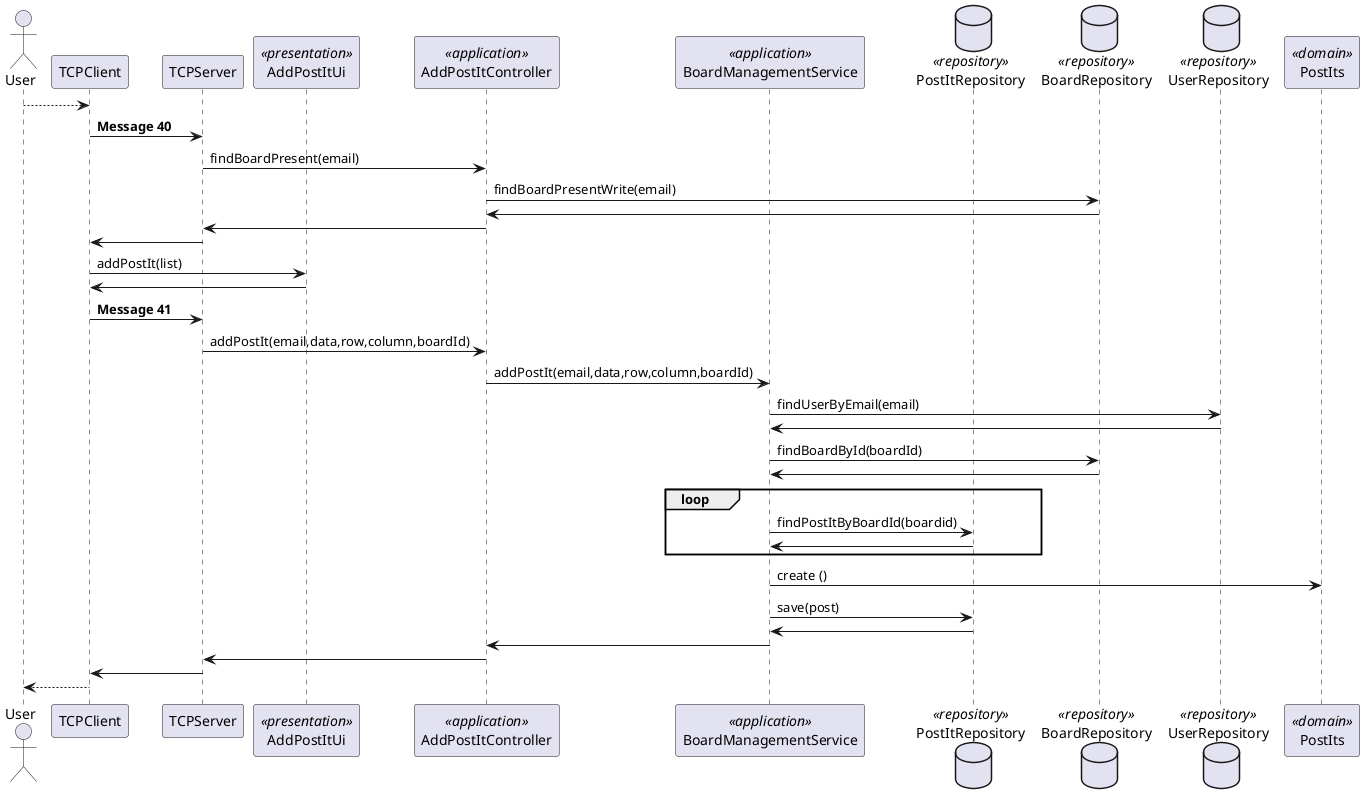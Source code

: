 @startuml
actor User as user
participant TCPClient as tcpC
participant TCPServer as tcpS
participant "AddPostItUi" as ui<< presentation >>
participant "AddPostItController" as ctrl <<application>>
participant "BoardManagementService" as svc <<application>>
database "PostItRepository" as repoP <<repository>>
database "BoardRepository" as repoB <<repository>>
database "UserRepository" as repoU <<repository>>
participant "PostIts" as post <<domain>>

user --> tcpC
autonumber 40 "<font color=black><b>Message 0  "
tcpC -> tcpS
autonumber stop
tcpS -> ctrl : findBoardPresent(email)
ctrl -> repoB :findBoardPresentWrite(email)
repoB -> ctrl
ctrl -> tcpS
tcpS -> tcpC
tcpC -> ui : addPostIt(list)
ui -> tcpC
autonumber 41 "<font color=black><b>Message 0  "
tcpC -> tcpS
autonumber stop
tcpS -> ctrl : addPostIt(email,data,row,column,boardId)
ctrl -> svc :addPostIt(email,data,row,column,boardId)
svc -> repoU : findUserByEmail(email)
repoU -> svc
svc -> repoB : findBoardById(boardId)
repoB -> svc
loop
svc -> repoP : findPostItByBoardId(boardid)
repoP -> svc
end
svc -> post : create ()
svc -> repoP : save(post)
repoP -> svc
svc -> ctrl
ctrl -> tcpS
tcpS -> tcpC
tcpC --> user

@enduml